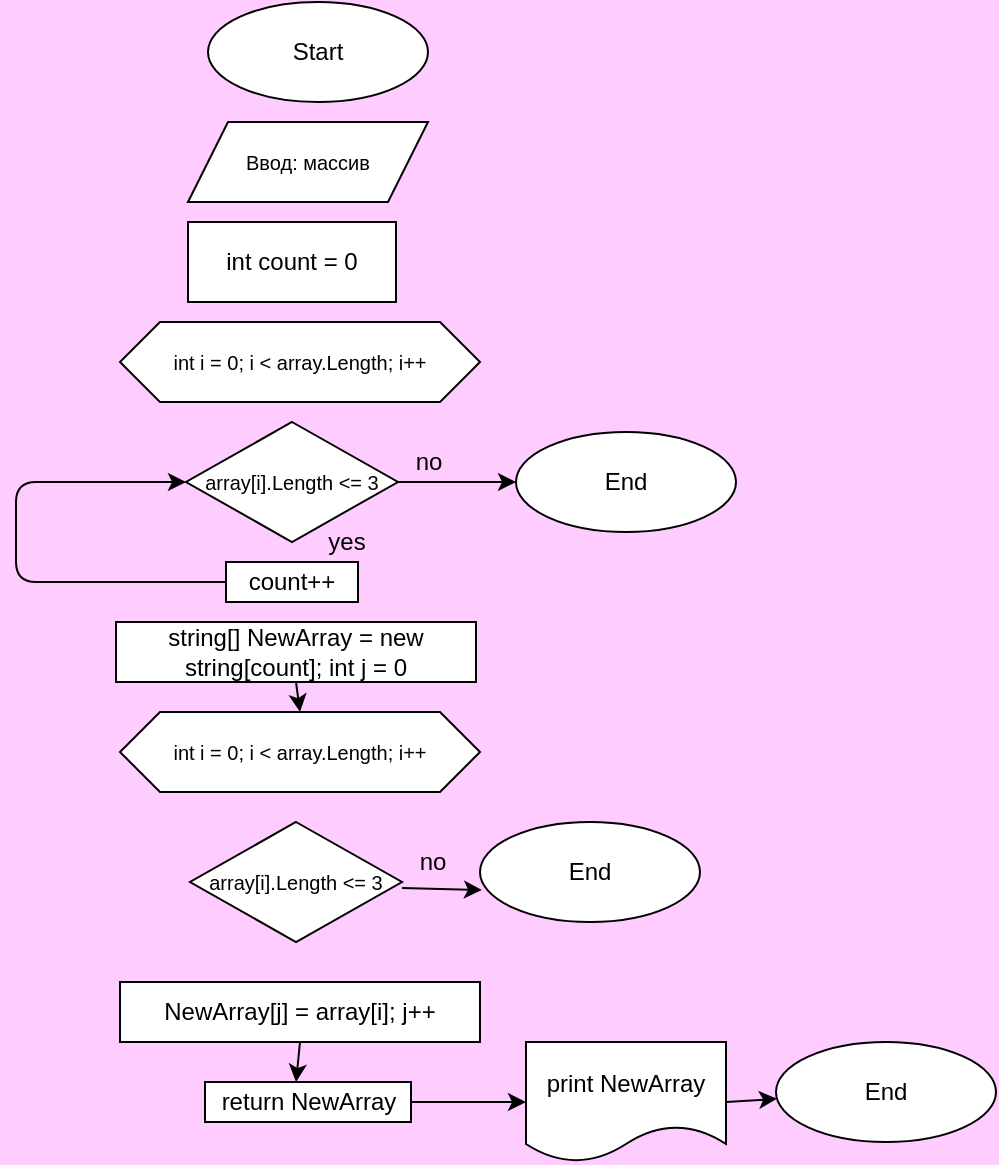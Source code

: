 <mxfile>
    <diagram id="ds_UH1BLxDAQ_B-8Zb8B" name="Page-1">
        <mxGraphModel dx="702" dy="566" grid="1" gridSize="10" guides="1" tooltips="1" connect="1" arrows="1" fold="1" page="1" pageScale="1" pageWidth="827" pageHeight="1169" background="#FFCCFF" math="0" shadow="0">
            <root>
                <mxCell id="0"/>
                <mxCell id="1" parent="0"/>
                <mxCell id="4" value="Ввод: массив" style="shape=parallelogram;perimeter=parallelogramPerimeter;whiteSpace=wrap;html=1;fixedSize=1;fontSize=10;rounded=0;" vertex="1" parent="1">
                    <mxGeometry x="216" y="260" width="120" height="40" as="geometry"/>
                </mxCell>
                <mxCell id="5" value="array[i].Length &amp;lt;= 3" style="rhombus;whiteSpace=wrap;html=1;fontSize=10;rounded=0;" vertex="1" parent="1">
                    <mxGeometry x="215" y="410" width="106" height="60" as="geometry"/>
                </mxCell>
                <mxCell id="10" value="print NewArray" style="shape=document;whiteSpace=wrap;html=1;boundedLbl=1;fontSize=12;rounded=0;" vertex="1" parent="1">
                    <mxGeometry x="385" y="720" width="100" height="60" as="geometry"/>
                </mxCell>
                <mxCell id="12" value="yes" style="text;html=1;align=center;verticalAlign=middle;resizable=0;points=[];autosize=1;strokeColor=none;fillColor=none;fontSize=12;rounded=0;" vertex="1" parent="1">
                    <mxGeometry x="280" y="460" width="30" height="20" as="geometry"/>
                </mxCell>
                <mxCell id="20" value="no" style="text;html=1;align=center;verticalAlign=middle;resizable=0;points=[];autosize=1;strokeColor=none;fillColor=none;fontSize=12;rounded=0;" vertex="1" parent="1">
                    <mxGeometry x="321" y="420" width="30" height="20" as="geometry"/>
                </mxCell>
                <mxCell id="21" value="Start" style="ellipse;whiteSpace=wrap;html=1;" vertex="1" parent="1">
                    <mxGeometry x="226" y="200" width="110" height="50" as="geometry"/>
                </mxCell>
                <mxCell id="23" value="int count = 0" style="rounded=0;whiteSpace=wrap;html=1;" vertex="1" parent="1">
                    <mxGeometry x="216" y="310" width="104" height="40" as="geometry"/>
                </mxCell>
                <mxCell id="24" value="&lt;div style=&quot;background-color: rgb(255, 255, 255); line-height: 18px;&quot;&gt;int i = 0; i &amp;lt; array.Length; i++&lt;br&gt;&lt;/div&gt;" style="shape=hexagon;perimeter=hexagonPerimeter2;whiteSpace=wrap;html=1;fixedSize=1;fontSize=10;rounded=0;" vertex="1" parent="1">
                    <mxGeometry x="182" y="360" width="180" height="40" as="geometry"/>
                </mxCell>
                <mxCell id="28" value="count++" style="rounded=0;whiteSpace=wrap;html=1;" vertex="1" parent="1">
                    <mxGeometry x="235" y="480" width="66" height="20" as="geometry"/>
                </mxCell>
                <mxCell id="29" value="End" style="ellipse;whiteSpace=wrap;html=1;" vertex="1" parent="1">
                    <mxGeometry x="380" y="415" width="110" height="50" as="geometry"/>
                </mxCell>
                <mxCell id="30" value="End" style="ellipse;whiteSpace=wrap;html=1;" vertex="1" parent="1">
                    <mxGeometry x="362" y="610" width="110" height="50" as="geometry"/>
                </mxCell>
                <mxCell id="31" value="" style="endArrow=classic;html=1;exitX=1;exitY=0.5;exitDx=0;exitDy=0;entryX=0;entryY=0.5;entryDx=0;entryDy=0;" edge="1" parent="1" source="5" target="29">
                    <mxGeometry width="50" height="50" relative="1" as="geometry">
                        <mxPoint x="330" y="490" as="sourcePoint"/>
                        <mxPoint x="370" y="450" as="targetPoint"/>
                    </mxGeometry>
                </mxCell>
                <mxCell id="34" value="string[] NewArray = new string[count]; int j = 0" style="rounded=0;whiteSpace=wrap;html=1;" vertex="1" parent="1">
                    <mxGeometry x="180" y="510" width="180" height="30" as="geometry"/>
                </mxCell>
                <mxCell id="35" value="" style="endArrow=classic;html=1;exitX=0;exitY=0.5;exitDx=0;exitDy=0;entryX=0;entryY=0.5;entryDx=0;entryDy=0;" edge="1" parent="1" source="28" target="5">
                    <mxGeometry width="50" height="50" relative="1" as="geometry">
                        <mxPoint x="330" y="490" as="sourcePoint"/>
                        <mxPoint x="210" y="440" as="targetPoint"/>
                        <Array as="points">
                            <mxPoint x="130" y="490"/>
                            <mxPoint x="130" y="440"/>
                        </Array>
                    </mxGeometry>
                </mxCell>
                <mxCell id="36" value="&lt;div style=&quot;background-color: rgb(255, 255, 255); line-height: 18px;&quot;&gt;int i = 0; i &amp;lt; array.Length; i++&lt;br&gt;&lt;/div&gt;" style="shape=hexagon;perimeter=hexagonPerimeter2;whiteSpace=wrap;html=1;fixedSize=1;fontSize=10;rounded=0;" vertex="1" parent="1">
                    <mxGeometry x="182" y="555" width="180" height="40" as="geometry"/>
                </mxCell>
                <mxCell id="37" value="array[i].Length &amp;lt;= 3" style="rhombus;whiteSpace=wrap;html=1;fontSize=10;rounded=0;" vertex="1" parent="1">
                    <mxGeometry x="217" y="610" width="106" height="60" as="geometry"/>
                </mxCell>
                <mxCell id="38" value="NewArray[j] = array[i]; j++" style="rounded=0;whiteSpace=wrap;html=1;" vertex="1" parent="1">
                    <mxGeometry x="182" y="690" width="180" height="30" as="geometry"/>
                </mxCell>
                <mxCell id="39" value="no" style="text;html=1;align=center;verticalAlign=middle;resizable=0;points=[];autosize=1;strokeColor=none;fillColor=none;fontSize=12;rounded=0;" vertex="1" parent="1">
                    <mxGeometry x="323" y="620" width="30" height="20" as="geometry"/>
                </mxCell>
                <mxCell id="41" value="return NewArray" style="rounded=0;whiteSpace=wrap;html=1;" vertex="1" parent="1">
                    <mxGeometry x="224.5" y="740" width="103" height="20" as="geometry"/>
                </mxCell>
                <mxCell id="44" value="End" style="ellipse;whiteSpace=wrap;html=1;" vertex="1" parent="1">
                    <mxGeometry x="510" y="720" width="110" height="50" as="geometry"/>
                </mxCell>
                <mxCell id="46" value="" style="endArrow=classic;html=1;exitX=0;exitY=1.15;exitDx=0;exitDy=0;exitPerimeter=0;entryX=0.009;entryY=0.68;entryDx=0;entryDy=0;entryPerimeter=0;" edge="1" parent="1" source="39" target="30">
                    <mxGeometry width="50" height="50" relative="1" as="geometry">
                        <mxPoint x="330" y="530" as="sourcePoint"/>
                        <mxPoint x="380" y="480" as="targetPoint"/>
                    </mxGeometry>
                </mxCell>
                <mxCell id="47" value="" style="endArrow=classic;html=1;exitX=1;exitY=0.5;exitDx=0;exitDy=0;" edge="1" parent="1" source="10" target="44">
                    <mxGeometry width="50" height="50" relative="1" as="geometry">
                        <mxPoint x="330" y="530" as="sourcePoint"/>
                        <mxPoint x="380" y="480" as="targetPoint"/>
                    </mxGeometry>
                </mxCell>
                <mxCell id="48" value="" style="endArrow=classic;html=1;exitX=1;exitY=0.5;exitDx=0;exitDy=0;entryX=0;entryY=0.5;entryDx=0;entryDy=0;" edge="1" parent="1" source="41" target="10">
                    <mxGeometry width="50" height="50" relative="1" as="geometry">
                        <mxPoint x="330" y="530" as="sourcePoint"/>
                        <mxPoint x="380" y="480" as="targetPoint"/>
                    </mxGeometry>
                </mxCell>
                <mxCell id="49" value="" style="endArrow=classic;html=1;exitX=0.5;exitY=1;exitDx=0;exitDy=0;entryX=0.5;entryY=0;entryDx=0;entryDy=0;" edge="1" parent="1" source="34" target="36">
                    <mxGeometry width="50" height="50" relative="1" as="geometry">
                        <mxPoint x="330" y="530" as="sourcePoint"/>
                        <mxPoint x="380" y="480" as="targetPoint"/>
                    </mxGeometry>
                </mxCell>
                <mxCell id="50" value="" style="endArrow=classic;html=1;exitX=0.5;exitY=1;exitDx=0;exitDy=0;entryX=0.442;entryY=0;entryDx=0;entryDy=0;entryPerimeter=0;" edge="1" parent="1" source="38" target="41">
                    <mxGeometry width="50" height="50" relative="1" as="geometry">
                        <mxPoint x="330" y="530" as="sourcePoint"/>
                        <mxPoint x="380" y="480" as="targetPoint"/>
                    </mxGeometry>
                </mxCell>
            </root>
        </mxGraphModel>
    </diagram>
</mxfile>